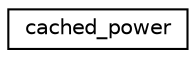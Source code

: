 digraph "Graphical Class Hierarchy"
{
 // LATEX_PDF_SIZE
  edge [fontname="Helvetica",fontsize="10",labelfontname="Helvetica",labelfontsize="10"];
  node [fontname="Helvetica",fontsize="10",shape=record];
  rankdir="LR";
  Node0 [label="cached_power",height=0.2,width=0.4,color="black", fillcolor="white", style="filled",URL="$structdetail_1_1dtoa__impl_1_1cached__power.html",tooltip=" "];
}
